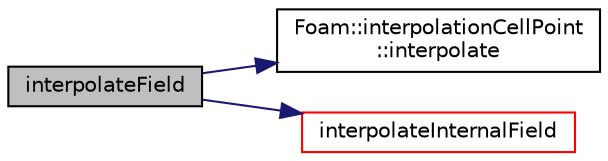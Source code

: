 digraph "interpolateField"
{
  bgcolor="transparent";
  edge [fontname="Helvetica",fontsize="10",labelfontname="Helvetica",labelfontsize="10"];
  node [fontname="Helvetica",fontsize="10",shape=record];
  rankdir="LR";
  Node184 [label="interpolateField",height=0.2,width=0.4,color="black", fillcolor="grey75", style="filled", fontcolor="black"];
  Node184 -> Node185 [color="midnightblue",fontsize="10",style="solid",fontname="Helvetica"];
  Node185 [label="Foam::interpolationCellPoint\l::interpolate",height=0.2,width=0.4,color="black",URL="$a23753.html#a220a48bd7fa710760bbef84f28a7b67f",tooltip="Interpolate field for the given cellPointWeight. "];
  Node184 -> Node186 [color="midnightblue",fontsize="10",style="solid",fontname="Helvetica"];
  Node186 [label="interpolateInternalField",height=0.2,width=0.4,color="red",URL="$a30529.html#aade46de48d34ed4c9c9025742fa8b71f",tooltip="Interpolate internal volume field. "];
}
